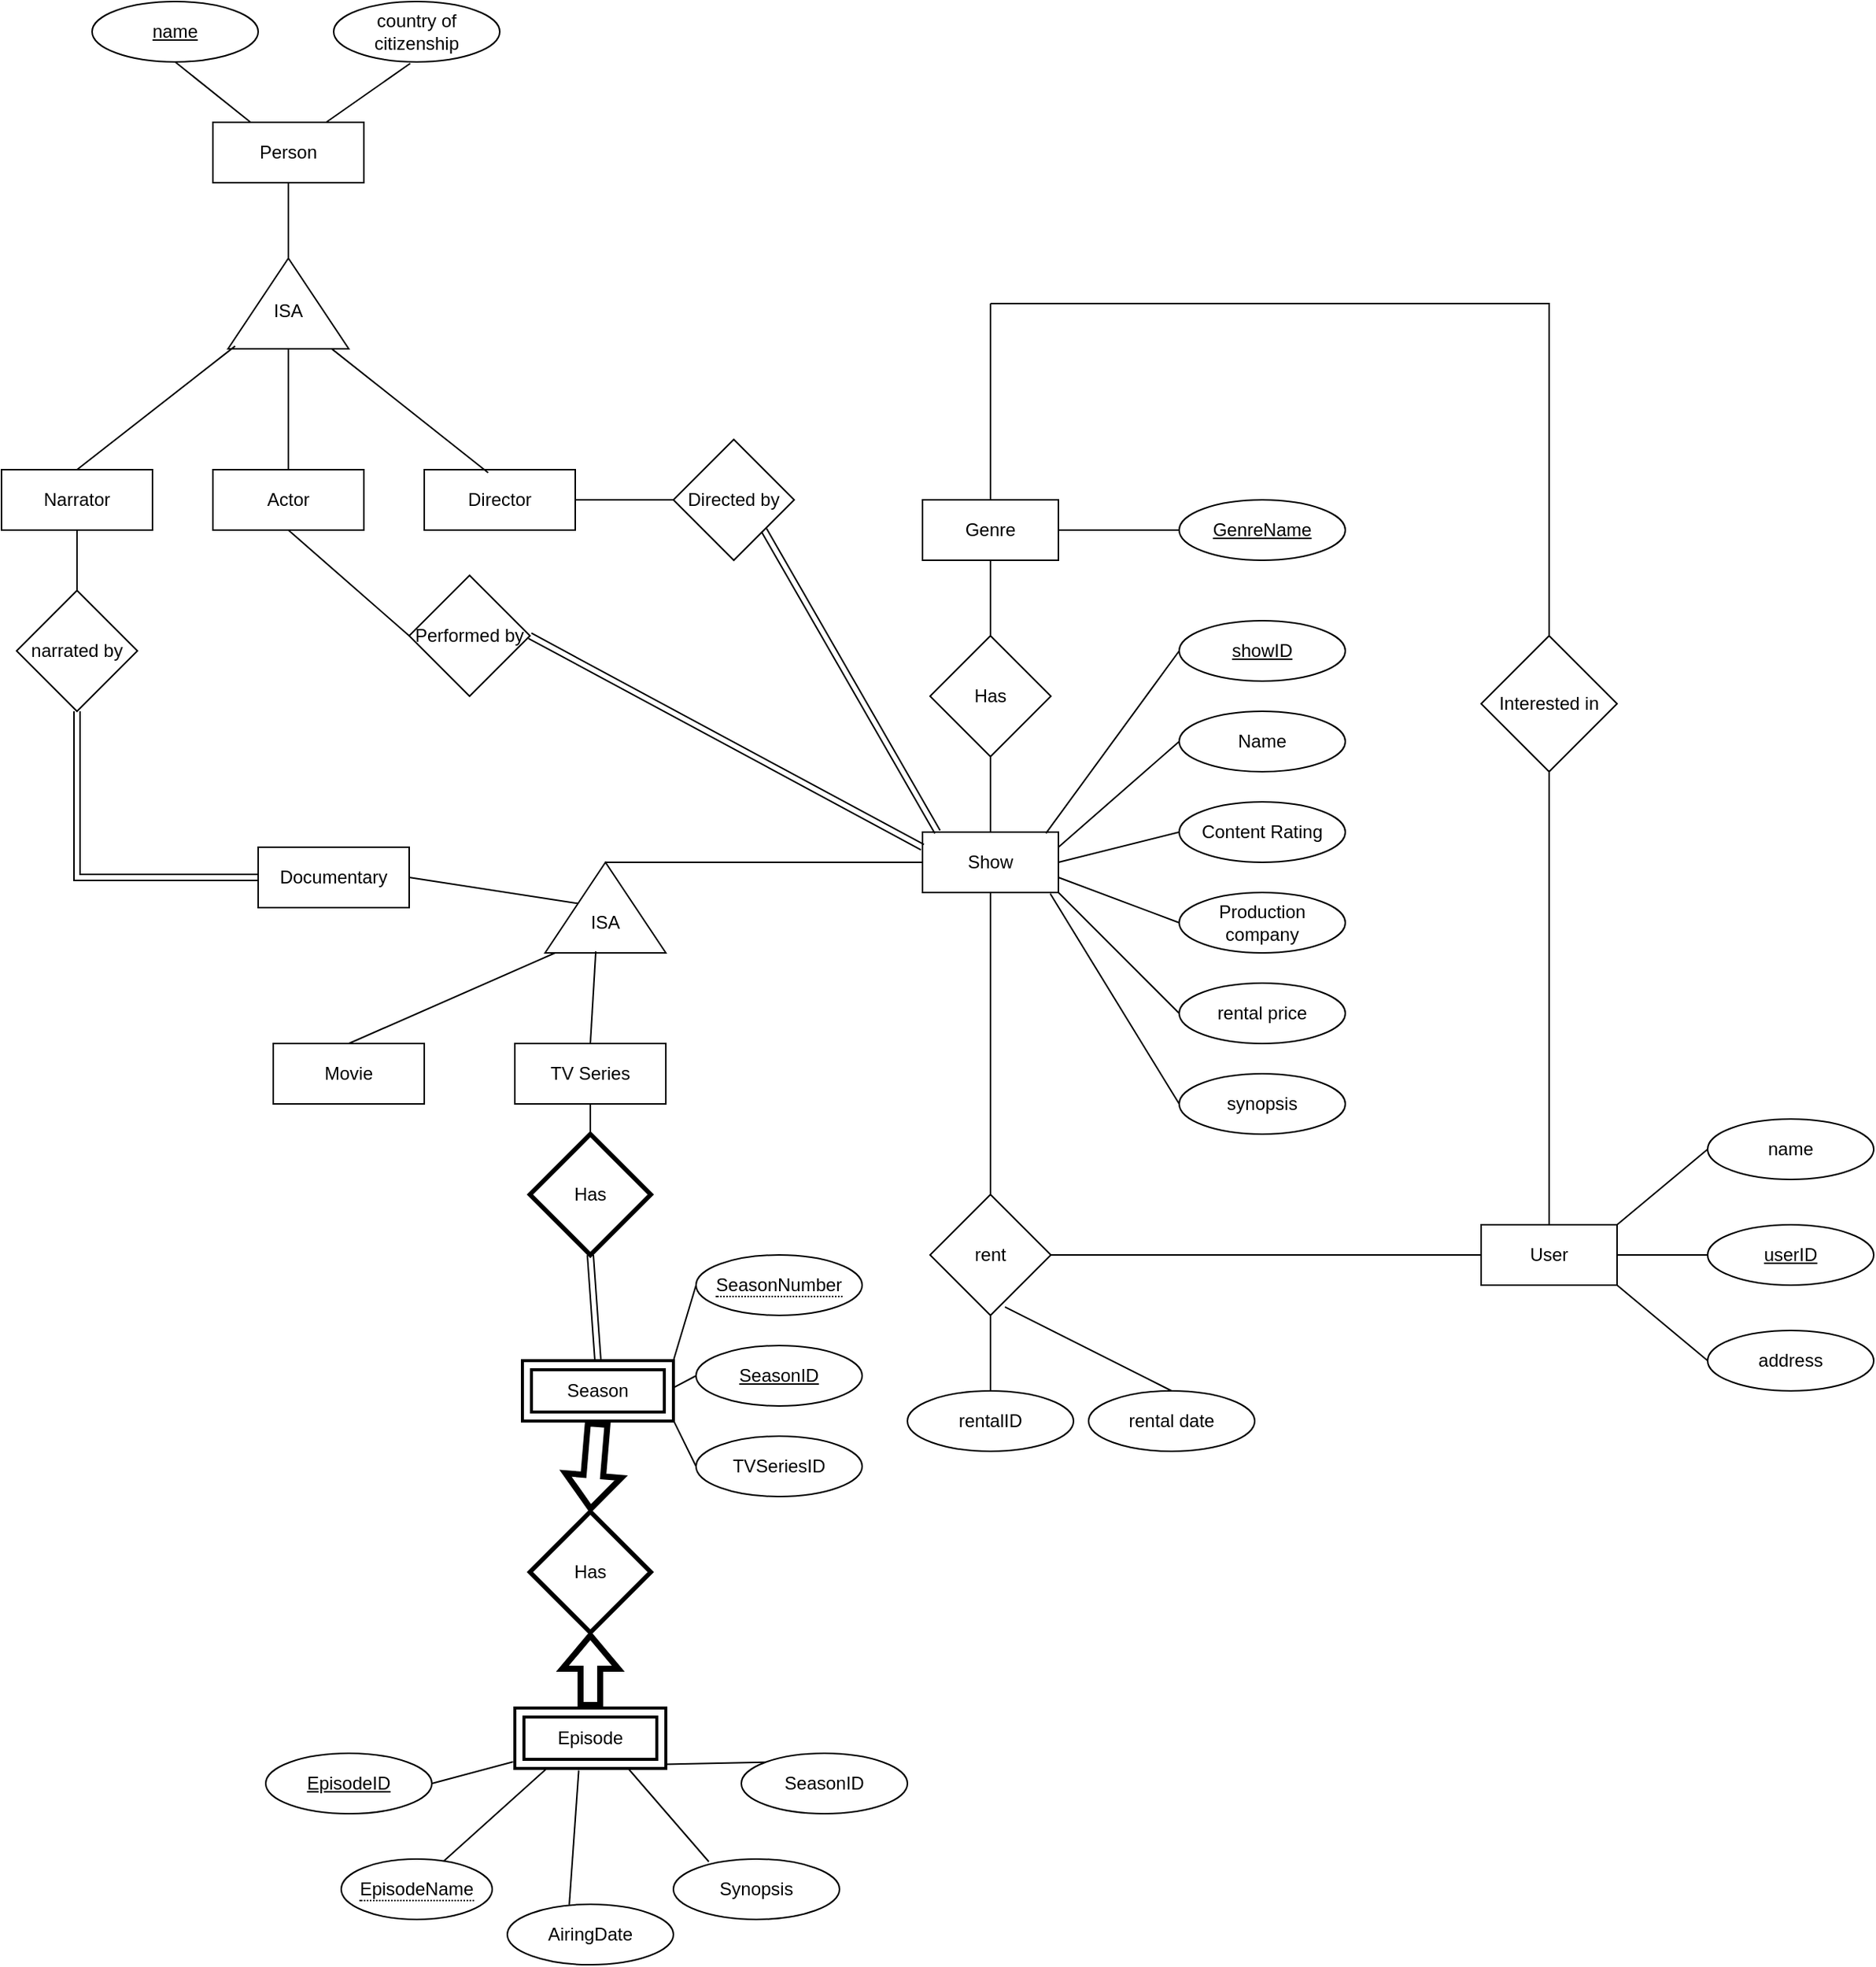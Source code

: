 <mxfile version="26.0.14">
  <diagram name="Page-1" id="o4hy4Vt-Pn6RVEl_kF-I">
    <mxGraphModel dx="3427" dy="2435" grid="1" gridSize="10" guides="1" tooltips="1" connect="1" arrows="1" fold="1" page="1" pageScale="1" pageWidth="850" pageHeight="1100" math="0" shadow="0">
      <root>
        <mxCell id="0" />
        <mxCell id="1" parent="0" />
        <mxCell id="_aym2rWmUkbM_zqSWlJd-1" value="Show" style="html=1;whiteSpace=wrap;" parent="1" vertex="1">
          <mxGeometry x="390" y="160" width="90" height="40" as="geometry" />
        </mxCell>
        <mxCell id="dG0EkZn6ltxaWSPsqHCs-1" value="Name" style="ellipse;whiteSpace=wrap;html=1;" parent="1" vertex="1">
          <mxGeometry x="560" y="80" width="110" height="40" as="geometry" />
        </mxCell>
        <mxCell id="dG0EkZn6ltxaWSPsqHCs-2" value="rental price" style="ellipse;whiteSpace=wrap;html=1;" parent="1" vertex="1">
          <mxGeometry x="560" y="260" width="110" height="40" as="geometry" />
        </mxCell>
        <mxCell id="dG0EkZn6ltxaWSPsqHCs-3" value="&lt;u&gt;showID&lt;/u&gt;" style="ellipse;whiteSpace=wrap;html=1;" parent="1" vertex="1">
          <mxGeometry x="560" y="20" width="110" height="40" as="geometry" />
        </mxCell>
        <mxCell id="dG0EkZn6ltxaWSPsqHCs-4" value="Content Rating" style="ellipse;whiteSpace=wrap;html=1;" parent="1" vertex="1">
          <mxGeometry x="560" y="140" width="110" height="40" as="geometry" />
        </mxCell>
        <mxCell id="dG0EkZn6ltxaWSPsqHCs-5" value="Production company" style="ellipse;whiteSpace=wrap;html=1;" parent="1" vertex="1">
          <mxGeometry x="560" y="200" width="110" height="40" as="geometry" />
        </mxCell>
        <mxCell id="dG0EkZn6ltxaWSPsqHCs-6" value="synopsis" style="ellipse;whiteSpace=wrap;html=1;" parent="1" vertex="1">
          <mxGeometry x="560" y="320" width="110" height="40" as="geometry" />
        </mxCell>
        <mxCell id="dG0EkZn6ltxaWSPsqHCs-8" value="" style="endArrow=none;html=1;rounded=0;exitX=0.908;exitY=0.02;exitDx=0;exitDy=0;exitPerimeter=0;entryX=0;entryY=0.5;entryDx=0;entryDy=0;" parent="1" source="_aym2rWmUkbM_zqSWlJd-1" target="dG0EkZn6ltxaWSPsqHCs-3" edge="1">
          <mxGeometry width="50" height="50" relative="1" as="geometry">
            <mxPoint x="430" y="230" as="sourcePoint" />
            <mxPoint x="560" y="130" as="targetPoint" />
          </mxGeometry>
        </mxCell>
        <mxCell id="dG0EkZn6ltxaWSPsqHCs-9" value="" style="endArrow=none;html=1;rounded=0;entryX=0;entryY=0.5;entryDx=0;entryDy=0;exitX=1;exitY=0.25;exitDx=0;exitDy=0;" parent="1" source="_aym2rWmUkbM_zqSWlJd-1" target="dG0EkZn6ltxaWSPsqHCs-1" edge="1">
          <mxGeometry width="50" height="50" relative="1" as="geometry">
            <mxPoint x="440" y="270" as="sourcePoint" />
            <mxPoint x="510" y="350" as="targetPoint" />
          </mxGeometry>
        </mxCell>
        <mxCell id="dG0EkZn6ltxaWSPsqHCs-10" value="" style="endArrow=none;html=1;rounded=0;exitX=1;exitY=0.5;exitDx=0;exitDy=0;entryX=0;entryY=0.5;entryDx=0;entryDy=0;" parent="1" source="_aym2rWmUkbM_zqSWlJd-1" target="dG0EkZn6ltxaWSPsqHCs-4" edge="1">
          <mxGeometry width="50" height="50" relative="1" as="geometry">
            <mxPoint x="425" y="391" as="sourcePoint" />
            <mxPoint x="553" y="260" as="targetPoint" />
          </mxGeometry>
        </mxCell>
        <mxCell id="dG0EkZn6ltxaWSPsqHCs-11" value="" style="endArrow=none;html=1;rounded=0;exitX=1;exitY=0.75;exitDx=0;exitDy=0;entryX=0;entryY=0.5;entryDx=0;entryDy=0;" parent="1" source="_aym2rWmUkbM_zqSWlJd-1" target="dG0EkZn6ltxaWSPsqHCs-5" edge="1">
          <mxGeometry width="50" height="50" relative="1" as="geometry">
            <mxPoint x="425" y="431" as="sourcePoint" />
            <mxPoint x="553" y="300" as="targetPoint" />
          </mxGeometry>
        </mxCell>
        <mxCell id="dG0EkZn6ltxaWSPsqHCs-12" value="" style="endArrow=none;html=1;rounded=0;exitX=1;exitY=1;exitDx=0;exitDy=0;entryX=0;entryY=0.5;entryDx=0;entryDy=0;" parent="1" source="_aym2rWmUkbM_zqSWlJd-1" target="dG0EkZn6ltxaWSPsqHCs-2" edge="1">
          <mxGeometry width="50" height="50" relative="1" as="geometry">
            <mxPoint x="361" y="495.5" as="sourcePoint" />
            <mxPoint x="489" y="364.5" as="targetPoint" />
          </mxGeometry>
        </mxCell>
        <mxCell id="dG0EkZn6ltxaWSPsqHCs-13" value="" style="endArrow=none;html=1;rounded=0;exitX=0.94;exitY=1.02;exitDx=0;exitDy=0;exitPerimeter=0;entryX=0;entryY=0.5;entryDx=0;entryDy=0;" parent="1" source="_aym2rWmUkbM_zqSWlJd-1" target="dG0EkZn6ltxaWSPsqHCs-6" edge="1">
          <mxGeometry width="50" height="50" relative="1" as="geometry">
            <mxPoint x="312" y="501" as="sourcePoint" />
            <mxPoint x="440" y="370" as="targetPoint" />
          </mxGeometry>
        </mxCell>
        <mxCell id="dG0EkZn6ltxaWSPsqHCs-14" value="" style="triangle;whiteSpace=wrap;html=1;rotation=-90;" parent="1" vertex="1">
          <mxGeometry x="150" y="170" width="60" height="80" as="geometry" />
        </mxCell>
        <mxCell id="dG0EkZn6ltxaWSPsqHCs-15" value="ISA" style="text;html=1;align=center;verticalAlign=middle;whiteSpace=wrap;rounded=0;" parent="1" vertex="1">
          <mxGeometry x="150" y="205" width="60" height="30" as="geometry" />
        </mxCell>
        <mxCell id="dG0EkZn6ltxaWSPsqHCs-16" value="" style="endArrow=none;html=1;rounded=0;entryX=0;entryY=0.5;entryDx=0;entryDy=0;exitX=1;exitY=0.5;exitDx=0;exitDy=0;" parent="1" source="dG0EkZn6ltxaWSPsqHCs-14" target="_aym2rWmUkbM_zqSWlJd-1" edge="1">
          <mxGeometry width="50" height="50" relative="1" as="geometry">
            <mxPoint x="250" y="270" as="sourcePoint" />
            <mxPoint x="300" y="220" as="targetPoint" />
          </mxGeometry>
        </mxCell>
        <mxCell id="dG0EkZn6ltxaWSPsqHCs-17" value="Movie" style="rounded=0;whiteSpace=wrap;html=1;" parent="1" vertex="1">
          <mxGeometry x="-40" y="300" width="100" height="40" as="geometry" />
        </mxCell>
        <mxCell id="dG0EkZn6ltxaWSPsqHCs-18" value="Documentary" style="rounded=0;whiteSpace=wrap;html=1;" parent="1" vertex="1">
          <mxGeometry x="-50" y="170" width="100" height="40" as="geometry" />
        </mxCell>
        <mxCell id="dG0EkZn6ltxaWSPsqHCs-20" value="TV Series" style="rounded=0;whiteSpace=wrap;html=1;" parent="1" vertex="1">
          <mxGeometry x="120" y="300" width="100" height="40" as="geometry" />
        </mxCell>
        <mxCell id="dG0EkZn6ltxaWSPsqHCs-21" value="Has" style="rhombus;whiteSpace=wrap;html=1;" parent="1" vertex="1">
          <mxGeometry x="395" y="30" width="80" height="80" as="geometry" />
        </mxCell>
        <mxCell id="dG0EkZn6ltxaWSPsqHCs-22" value="" style="endArrow=none;html=1;rounded=0;entryX=0.5;entryY=1;entryDx=0;entryDy=0;exitX=0.5;exitY=0;exitDx=0;exitDy=0;" parent="1" source="_aym2rWmUkbM_zqSWlJd-1" target="dG0EkZn6ltxaWSPsqHCs-21" edge="1">
          <mxGeometry width="50" height="50" relative="1" as="geometry">
            <mxPoint x="230" y="150" as="sourcePoint" />
            <mxPoint x="280" y="100" as="targetPoint" />
          </mxGeometry>
        </mxCell>
        <mxCell id="dG0EkZn6ltxaWSPsqHCs-24" value="Genre" style="html=1;whiteSpace=wrap;" parent="1" vertex="1">
          <mxGeometry x="390" y="-60" width="90" height="40" as="geometry" />
        </mxCell>
        <mxCell id="dG0EkZn6ltxaWSPsqHCs-25" value="" style="endArrow=none;html=1;rounded=0;entryX=0.5;entryY=1;entryDx=0;entryDy=0;exitX=0.5;exitY=0;exitDx=0;exitDy=0;" parent="1" source="dG0EkZn6ltxaWSPsqHCs-21" target="dG0EkZn6ltxaWSPsqHCs-24" edge="1">
          <mxGeometry width="50" height="50" relative="1" as="geometry">
            <mxPoint x="435" y="20" as="sourcePoint" />
            <mxPoint x="520" y="-20" as="targetPoint" />
          </mxGeometry>
        </mxCell>
        <mxCell id="dG0EkZn6ltxaWSPsqHCs-27" value="&lt;u&gt;GenreName&lt;/u&gt;" style="ellipse;whiteSpace=wrap;html=1;" parent="1" vertex="1">
          <mxGeometry x="560" y="-60" width="110" height="40" as="geometry" />
        </mxCell>
        <mxCell id="dG0EkZn6ltxaWSPsqHCs-28" value="" style="endArrow=none;html=1;rounded=0;exitX=1;exitY=0.5;exitDx=0;exitDy=0;entryX=0;entryY=0.5;entryDx=0;entryDy=0;" parent="1" source="dG0EkZn6ltxaWSPsqHCs-24" target="dG0EkZn6ltxaWSPsqHCs-27" edge="1">
          <mxGeometry width="50" height="50" relative="1" as="geometry">
            <mxPoint x="530" y="-80" as="sourcePoint" />
            <mxPoint x="580" y="-130" as="targetPoint" />
          </mxGeometry>
        </mxCell>
        <mxCell id="dG0EkZn6ltxaWSPsqHCs-29" value="" style="endArrow=none;html=1;rounded=0;entryX=0.002;entryY=0.087;entryDx=0;entryDy=0;entryPerimeter=0;exitX=0.5;exitY=0;exitDx=0;exitDy=0;" parent="1" source="dG0EkZn6ltxaWSPsqHCs-17" target="dG0EkZn6ltxaWSPsqHCs-14" edge="1">
          <mxGeometry width="50" height="50" relative="1" as="geometry">
            <mxPoint x="150" y="310" as="sourcePoint" />
            <mxPoint x="200" y="260" as="targetPoint" />
          </mxGeometry>
        </mxCell>
        <mxCell id="dG0EkZn6ltxaWSPsqHCs-30" value="" style="endArrow=none;html=1;rounded=0;entryX=1;entryY=0.5;entryDx=0;entryDy=0;" parent="1" source="dG0EkZn6ltxaWSPsqHCs-14" target="dG0EkZn6ltxaWSPsqHCs-18" edge="1">
          <mxGeometry width="50" height="50" relative="1" as="geometry">
            <mxPoint x="160" y="170" as="sourcePoint" />
            <mxPoint x="40" y="110" as="targetPoint" />
          </mxGeometry>
        </mxCell>
        <mxCell id="dG0EkZn6ltxaWSPsqHCs-31" value="" style="endArrow=none;html=1;rounded=0;entryX=0.018;entryY=0.42;entryDx=0;entryDy=0;entryPerimeter=0;exitX=0.5;exitY=0;exitDx=0;exitDy=0;" parent="1" source="dG0EkZn6ltxaWSPsqHCs-20" target="dG0EkZn6ltxaWSPsqHCs-14" edge="1">
          <mxGeometry width="50" height="50" relative="1" as="geometry">
            <mxPoint x="200" y="340" as="sourcePoint" />
            <mxPoint x="250" y="290" as="targetPoint" />
          </mxGeometry>
        </mxCell>
        <mxCell id="dG0EkZn6ltxaWSPsqHCs-37" value="Has" style="rhombus;whiteSpace=wrap;html=1;strokeWidth=3;" parent="1" vertex="1">
          <mxGeometry x="130" y="360" width="80" height="80" as="geometry" />
        </mxCell>
        <mxCell id="dG0EkZn6ltxaWSPsqHCs-38" value="Has" style="rhombus;whiteSpace=wrap;html=1;strokeWidth=3;" parent="1" vertex="1">
          <mxGeometry x="130" y="610" width="80" height="80" as="geometry" />
        </mxCell>
        <mxCell id="dG0EkZn6ltxaWSPsqHCs-39" value="&lt;u&gt;SeasonID&lt;/u&gt;" style="ellipse;whiteSpace=wrap;html=1;" parent="1" vertex="1">
          <mxGeometry x="240" y="500" width="110" height="40" as="geometry" />
        </mxCell>
        <mxCell id="dG0EkZn6ltxaWSPsqHCs-41" value="TVSeriesID" style="ellipse;whiteSpace=wrap;html=1;" parent="1" vertex="1">
          <mxGeometry x="240" y="560" width="110" height="40" as="geometry" />
        </mxCell>
        <mxCell id="dG0EkZn6ltxaWSPsqHCs-42" value="" style="endArrow=none;html=1;rounded=0;exitX=1;exitY=0;exitDx=0;exitDy=0;entryX=0;entryY=0.5;entryDx=0;entryDy=0;" parent="1" source="vdxZZ5VBgB6388DxxDzC-2" target="dG0EkZn6ltxaWSPsqHCs-122" edge="1">
          <mxGeometry width="50" height="50" relative="1" as="geometry">
            <mxPoint x="220" y="520" as="sourcePoint" />
            <mxPoint x="240.0" y="460" as="targetPoint" />
          </mxGeometry>
        </mxCell>
        <mxCell id="dG0EkZn6ltxaWSPsqHCs-43" value="" style="endArrow=none;html=1;rounded=0;exitX=1.002;exitY=0.445;exitDx=0;exitDy=0;entryX=0;entryY=0.5;entryDx=0;entryDy=0;exitPerimeter=0;" parent="1" source="vdxZZ5VBgB6388DxxDzC-2" target="dG0EkZn6ltxaWSPsqHCs-39" edge="1">
          <mxGeometry width="50" height="50" relative="1" as="geometry">
            <mxPoint x="220" y="530" as="sourcePoint" />
            <mxPoint x="290" y="470" as="targetPoint" />
          </mxGeometry>
        </mxCell>
        <mxCell id="dG0EkZn6ltxaWSPsqHCs-44" value="" style="endArrow=none;html=1;rounded=0;exitX=0.982;exitY=0.895;exitDx=0;exitDy=0;entryX=0;entryY=0.5;entryDx=0;entryDy=0;exitPerimeter=0;" parent="1" source="vdxZZ5VBgB6388DxxDzC-2" target="dG0EkZn6ltxaWSPsqHCs-41" edge="1">
          <mxGeometry width="50" height="50" relative="1" as="geometry">
            <mxPoint x="220" y="540" as="sourcePoint" />
            <mxPoint x="280" y="530" as="targetPoint" />
          </mxGeometry>
        </mxCell>
        <mxCell id="dG0EkZn6ltxaWSPsqHCs-49" value="&lt;u&gt;EpisodeID&lt;/u&gt;" style="ellipse;whiteSpace=wrap;html=1;" parent="1" vertex="1">
          <mxGeometry x="-45" y="770" width="110" height="40" as="geometry" />
        </mxCell>
        <mxCell id="dG0EkZn6ltxaWSPsqHCs-50" value="SeasonID" style="ellipse;whiteSpace=wrap;html=1;" parent="1" vertex="1">
          <mxGeometry x="270" y="770" width="110" height="40" as="geometry" />
        </mxCell>
        <mxCell id="dG0EkZn6ltxaWSPsqHCs-51" value="Synopsis" style="ellipse;whiteSpace=wrap;html=1;" parent="1" vertex="1">
          <mxGeometry x="225" y="840" width="110" height="40" as="geometry" />
        </mxCell>
        <mxCell id="dG0EkZn6ltxaWSPsqHCs-53" value="AiringDate" style="ellipse;whiteSpace=wrap;html=1;" parent="1" vertex="1">
          <mxGeometry x="115" y="870" width="110" height="40" as="geometry" />
        </mxCell>
        <mxCell id="dG0EkZn6ltxaWSPsqHCs-55" value="" style="endArrow=none;html=1;rounded=0;entryX=-0.012;entryY=0.891;entryDx=0;entryDy=0;exitX=1;exitY=0.5;exitDx=0;exitDy=0;entryPerimeter=0;" parent="1" source="dG0EkZn6ltxaWSPsqHCs-49" target="dG0EkZn6ltxaWSPsqHCs-88" edge="1">
          <mxGeometry width="50" height="50" relative="1" as="geometry">
            <mxPoint x="120" y="830" as="sourcePoint" />
            <mxPoint x="120" y="740" as="targetPoint" />
          </mxGeometry>
        </mxCell>
        <mxCell id="dG0EkZn6ltxaWSPsqHCs-56" value="" style="endArrow=none;html=1;rounded=0;entryX=0.209;entryY=1.005;entryDx=0;entryDy=0;exitX=0.675;exitY=0.044;exitDx=0;exitDy=0;exitPerimeter=0;entryPerimeter=0;" parent="1" source="dG0EkZn6ltxaWSPsqHCs-115" target="dG0EkZn6ltxaWSPsqHCs-88" edge="1">
          <mxGeometry width="50" height="50" relative="1" as="geometry">
            <mxPoint x="76" y="838.92" as="sourcePoint" />
            <mxPoint x="145" y="750" as="targetPoint" />
          </mxGeometry>
        </mxCell>
        <mxCell id="dG0EkZn6ltxaWSPsqHCs-57" value="" style="endArrow=none;html=1;rounded=0;entryX=0.423;entryY=1.032;entryDx=0;entryDy=0;entryPerimeter=0;exitX=0.373;exitY=0.008;exitDx=0;exitDy=0;exitPerimeter=0;" parent="1" source="dG0EkZn6ltxaWSPsqHCs-53" target="dG0EkZn6ltxaWSPsqHCs-88" edge="1">
          <mxGeometry width="50" height="50" relative="1" as="geometry">
            <mxPoint x="85" y="810" as="sourcePoint" />
            <mxPoint x="160.8" y="749.4" as="targetPoint" />
          </mxGeometry>
        </mxCell>
        <mxCell id="dG0EkZn6ltxaWSPsqHCs-58" value="" style="endArrow=none;html=1;rounded=0;entryX=0.75;entryY=1;entryDx=0;entryDy=0;exitX=0.213;exitY=0.044;exitDx=0;exitDy=0;exitPerimeter=0;" parent="1" source="dG0EkZn6ltxaWSPsqHCs-51" target="dG0EkZn6ltxaWSPsqHCs-88" edge="1">
          <mxGeometry width="50" height="50" relative="1" as="geometry">
            <mxPoint x="95" y="820" as="sourcePoint" />
            <mxPoint x="195" y="750" as="targetPoint" />
          </mxGeometry>
        </mxCell>
        <mxCell id="dG0EkZn6ltxaWSPsqHCs-59" value="" style="endArrow=none;html=1;rounded=0;entryX=1.007;entryY=0.931;entryDx=0;entryDy=0;exitX=0;exitY=0;exitDx=0;exitDy=0;entryPerimeter=0;" parent="1" source="dG0EkZn6ltxaWSPsqHCs-50" target="dG0EkZn6ltxaWSPsqHCs-88" edge="1">
          <mxGeometry width="50" height="50" relative="1" as="geometry">
            <mxPoint x="105" y="830" as="sourcePoint" />
            <mxPoint x="220" y="750" as="targetPoint" />
          </mxGeometry>
        </mxCell>
        <mxCell id="dG0EkZn6ltxaWSPsqHCs-61" value="Director" style="rounded=0;whiteSpace=wrap;html=1;" parent="1" vertex="1">
          <mxGeometry x="60" y="-80" width="100" height="40" as="geometry" />
        </mxCell>
        <mxCell id="dG0EkZn6ltxaWSPsqHCs-62" value="Actor" style="rounded=0;whiteSpace=wrap;html=1;" parent="1" vertex="1">
          <mxGeometry x="-80" y="-80" width="100" height="40" as="geometry" />
        </mxCell>
        <mxCell id="dG0EkZn6ltxaWSPsqHCs-63" value="Narrator" style="rounded=0;whiteSpace=wrap;html=1;" parent="1" vertex="1">
          <mxGeometry x="-220" y="-80" width="100" height="40" as="geometry" />
        </mxCell>
        <mxCell id="dG0EkZn6ltxaWSPsqHCs-64" value="" style="triangle;whiteSpace=wrap;html=1;rotation=-90;" parent="1" vertex="1">
          <mxGeometry x="-60" y="-230" width="60" height="80" as="geometry" />
        </mxCell>
        <mxCell id="dG0EkZn6ltxaWSPsqHCs-65" value="ISA" style="text;html=1;align=center;verticalAlign=middle;whiteSpace=wrap;rounded=0;" parent="1" vertex="1">
          <mxGeometry x="-60" y="-200" width="60" height="30" as="geometry" />
        </mxCell>
        <mxCell id="dG0EkZn6ltxaWSPsqHCs-66" value="" style="endArrow=none;html=1;rounded=0;entryX=0;entryY=0.5;entryDx=0;entryDy=0;exitX=0.5;exitY=0;exitDx=0;exitDy=0;" parent="1" source="dG0EkZn6ltxaWSPsqHCs-62" target="dG0EkZn6ltxaWSPsqHCs-64" edge="1">
          <mxGeometry width="50" height="50" relative="1" as="geometry">
            <mxPoint x="-160" y="-90" as="sourcePoint" />
            <mxPoint x="-110" y="-140" as="targetPoint" />
          </mxGeometry>
        </mxCell>
        <mxCell id="dG0EkZn6ltxaWSPsqHCs-67" value="Person" style="rounded=0;whiteSpace=wrap;html=1;" parent="1" vertex="1">
          <mxGeometry x="-80" y="-310" width="100" height="40" as="geometry" />
        </mxCell>
        <mxCell id="dG0EkZn6ltxaWSPsqHCs-68" value="" style="endArrow=none;html=1;rounded=0;entryX=0.5;entryY=1;entryDx=0;entryDy=0;exitX=1;exitY=0.5;exitDx=0;exitDy=0;" parent="1" source="dG0EkZn6ltxaWSPsqHCs-64" target="dG0EkZn6ltxaWSPsqHCs-67" edge="1">
          <mxGeometry width="50" height="50" relative="1" as="geometry">
            <mxPoint x="-220" y="-170" as="sourcePoint" />
            <mxPoint x="-170" y="-220" as="targetPoint" />
          </mxGeometry>
        </mxCell>
        <mxCell id="dG0EkZn6ltxaWSPsqHCs-69" value="" style="endArrow=none;html=1;rounded=0;entryX=0.03;entryY=0.059;entryDx=0;entryDy=0;entryPerimeter=0;exitX=0.5;exitY=0;exitDx=0;exitDy=0;" parent="1" source="dG0EkZn6ltxaWSPsqHCs-63" target="dG0EkZn6ltxaWSPsqHCs-64" edge="1">
          <mxGeometry width="50" height="50" relative="1" as="geometry">
            <mxPoint x="-180" y="-90" as="sourcePoint" />
            <mxPoint x="-130" y="-140" as="targetPoint" />
          </mxGeometry>
        </mxCell>
        <mxCell id="dG0EkZn6ltxaWSPsqHCs-71" value="" style="endArrow=none;html=1;rounded=0;entryX=0.003;entryY=0.856;entryDx=0;entryDy=0;entryPerimeter=0;exitX=0.423;exitY=0.049;exitDx=0;exitDy=0;exitPerimeter=0;" parent="1" source="dG0EkZn6ltxaWSPsqHCs-61" target="dG0EkZn6ltxaWSPsqHCs-64" edge="1">
          <mxGeometry width="50" height="50" relative="1" as="geometry">
            <mxPoint x="60" y="-90" as="sourcePoint" />
            <mxPoint x="110" y="-140" as="targetPoint" />
          </mxGeometry>
        </mxCell>
        <mxCell id="dG0EkZn6ltxaWSPsqHCs-72" value="Directed by" style="rhombus;whiteSpace=wrap;html=1;" parent="1" vertex="1">
          <mxGeometry x="225" y="-100" width="80" height="80" as="geometry" />
        </mxCell>
        <mxCell id="dG0EkZn6ltxaWSPsqHCs-73" value="" style="endArrow=none;html=1;rounded=0;entryX=0;entryY=0.5;entryDx=0;entryDy=0;exitX=1;exitY=0.5;exitDx=0;exitDy=0;" parent="1" source="dG0EkZn6ltxaWSPsqHCs-61" target="dG0EkZn6ltxaWSPsqHCs-72" edge="1">
          <mxGeometry width="50" height="50" relative="1" as="geometry">
            <mxPoint x="150" y="20" as="sourcePoint" />
            <mxPoint x="200" y="-30" as="targetPoint" />
          </mxGeometry>
        </mxCell>
        <mxCell id="dG0EkZn6ltxaWSPsqHCs-74" value="Performed by" style="rhombus;whiteSpace=wrap;html=1;" parent="1" vertex="1">
          <mxGeometry x="50" y="-10" width="80" height="80" as="geometry" />
        </mxCell>
        <mxCell id="dG0EkZn6ltxaWSPsqHCs-76" value="" style="endArrow=none;html=1;rounded=0;entryX=0;entryY=0.5;entryDx=0;entryDy=0;exitX=0.5;exitY=1;exitDx=0;exitDy=0;" parent="1" source="dG0EkZn6ltxaWSPsqHCs-62" target="dG0EkZn6ltxaWSPsqHCs-74" edge="1">
          <mxGeometry width="50" height="50" relative="1" as="geometry">
            <mxPoint x="-20" y="80" as="sourcePoint" />
            <mxPoint x="30" y="30" as="targetPoint" />
          </mxGeometry>
        </mxCell>
        <mxCell id="dG0EkZn6ltxaWSPsqHCs-78" value="&lt;u&gt;name&lt;/u&gt;" style="ellipse;whiteSpace=wrap;html=1;strokeColor=default;align=center;verticalAlign=middle;fontFamily=Helvetica;fontSize=12;fontColor=default;fillColor=default;" parent="1" vertex="1">
          <mxGeometry x="-160" y="-390" width="110" height="40" as="geometry" />
        </mxCell>
        <mxCell id="dG0EkZn6ltxaWSPsqHCs-79" value="country of citizenship" style="ellipse;whiteSpace=wrap;html=1;strokeColor=default;align=center;verticalAlign=middle;fontFamily=Helvetica;fontSize=12;fontColor=default;fillColor=default;" parent="1" vertex="1">
          <mxGeometry y="-390" width="110" height="40" as="geometry" />
        </mxCell>
        <mxCell id="dG0EkZn6ltxaWSPsqHCs-80" value="" style="endArrow=none;html=1;rounded=0;entryX=0.5;entryY=1;entryDx=0;entryDy=0;" parent="1" source="dG0EkZn6ltxaWSPsqHCs-67" target="dG0EkZn6ltxaWSPsqHCs-78" edge="1">
          <mxGeometry width="50" height="50" relative="1" as="geometry">
            <mxPoint x="-170" y="-240" as="sourcePoint" />
            <mxPoint x="-120" y="-290" as="targetPoint" />
          </mxGeometry>
        </mxCell>
        <mxCell id="dG0EkZn6ltxaWSPsqHCs-82" value="" style="endArrow=none;html=1;rounded=0;entryX=0.461;entryY=1.025;entryDx=0;entryDy=0;entryPerimeter=0;exitX=0.75;exitY=0;exitDx=0;exitDy=0;" parent="1" source="dG0EkZn6ltxaWSPsqHCs-67" target="dG0EkZn6ltxaWSPsqHCs-79" edge="1">
          <mxGeometry width="50" height="50" relative="1" as="geometry">
            <mxPoint x="90" y="-310" as="sourcePoint" />
            <mxPoint x="150" y="-310" as="targetPoint" />
          </mxGeometry>
        </mxCell>
        <mxCell id="dG0EkZn6ltxaWSPsqHCs-83" value="narrated by" style="rhombus;whiteSpace=wrap;html=1;" parent="1" vertex="1">
          <mxGeometry x="-210" width="80" height="80" as="geometry" />
        </mxCell>
        <mxCell id="dG0EkZn6ltxaWSPsqHCs-86" value="" style="endArrow=none;html=1;rounded=0;entryX=0.5;entryY=1;entryDx=0;entryDy=0;exitX=0.5;exitY=0;exitDx=0;exitDy=0;" parent="1" source="dG0EkZn6ltxaWSPsqHCs-83" target="dG0EkZn6ltxaWSPsqHCs-63" edge="1">
          <mxGeometry width="50" height="50" relative="1" as="geometry">
            <mxPoint x="-240" y="40" as="sourcePoint" />
            <mxPoint x="-190" y="-10" as="targetPoint" />
          </mxGeometry>
        </mxCell>
        <mxCell id="dG0EkZn6ltxaWSPsqHCs-88" value="Episode" style="shape=ext;margin=3;double=1;whiteSpace=wrap;html=1;align=center;strokeWidth=2;" parent="1" vertex="1">
          <mxGeometry x="120" y="740" width="100" height="40" as="geometry" />
        </mxCell>
        <mxCell id="dG0EkZn6ltxaWSPsqHCs-90" value="" style="shape=link;html=1;rounded=0;entryX=0;entryY=0.25;entryDx=0;entryDy=0;exitX=1;exitY=0.5;exitDx=0;exitDy=0;" parent="1" source="dG0EkZn6ltxaWSPsqHCs-74" target="_aym2rWmUkbM_zqSWlJd-1" edge="1">
          <mxGeometry relative="1" as="geometry">
            <mxPoint x="130" y="29.66" as="sourcePoint" />
            <mxPoint x="390" y="160" as="targetPoint" />
          </mxGeometry>
        </mxCell>
        <mxCell id="dG0EkZn6ltxaWSPsqHCs-92" value="" style="shape=link;html=1;rounded=0;entryX=0.11;entryY=-0.003;entryDx=0;entryDy=0;entryPerimeter=0;exitX=1;exitY=1;exitDx=0;exitDy=0;" parent="1" source="dG0EkZn6ltxaWSPsqHCs-72" target="_aym2rWmUkbM_zqSWlJd-1" edge="1">
          <mxGeometry relative="1" as="geometry">
            <mxPoint x="225" y="50" as="sourcePoint" />
            <mxPoint x="385" y="50" as="targetPoint" />
          </mxGeometry>
        </mxCell>
        <mxCell id="dG0EkZn6ltxaWSPsqHCs-93" value="" style="resizable=0;html=1;whiteSpace=wrap;align=right;verticalAlign=bottom;" parent="dG0EkZn6ltxaWSPsqHCs-92" connectable="0" vertex="1">
          <mxGeometry x="1" relative="1" as="geometry" />
        </mxCell>
        <mxCell id="dG0EkZn6ltxaWSPsqHCs-94" value="" style="shape=link;html=1;rounded=0;exitX=0.5;exitY=1;exitDx=0;exitDy=0;entryX=0;entryY=0.5;entryDx=0;entryDy=0;" parent="1" source="dG0EkZn6ltxaWSPsqHCs-83" target="dG0EkZn6ltxaWSPsqHCs-18" edge="1">
          <mxGeometry relative="1" as="geometry">
            <mxPoint x="-280" y="240" as="sourcePoint" />
            <mxPoint x="-120" y="240" as="targetPoint" />
            <Array as="points">
              <mxPoint x="-170" y="190" />
            </Array>
          </mxGeometry>
        </mxCell>
        <mxCell id="dG0EkZn6ltxaWSPsqHCs-97" value="rent" style="rhombus;whiteSpace=wrap;html=1;" parent="1" vertex="1">
          <mxGeometry x="395" y="400" width="80" height="80" as="geometry" />
        </mxCell>
        <mxCell id="dG0EkZn6ltxaWSPsqHCs-98" value="" style="endArrow=none;html=1;rounded=0;entryX=0.5;entryY=1;entryDx=0;entryDy=0;exitX=0.5;exitY=0;exitDx=0;exitDy=0;" parent="1" source="dG0EkZn6ltxaWSPsqHCs-97" target="_aym2rWmUkbM_zqSWlJd-1" edge="1">
          <mxGeometry width="50" height="50" relative="1" as="geometry">
            <mxPoint x="420" y="310" as="sourcePoint" />
            <mxPoint x="470" y="260" as="targetPoint" />
          </mxGeometry>
        </mxCell>
        <mxCell id="dG0EkZn6ltxaWSPsqHCs-99" value="rentalID" style="ellipse;whiteSpace=wrap;html=1;" parent="1" vertex="1">
          <mxGeometry x="380" y="530" width="110" height="40" as="geometry" />
        </mxCell>
        <mxCell id="dG0EkZn6ltxaWSPsqHCs-100" value="rental date" style="ellipse;whiteSpace=wrap;html=1;" parent="1" vertex="1">
          <mxGeometry x="500" y="530" width="110" height="40" as="geometry" />
        </mxCell>
        <mxCell id="dG0EkZn6ltxaWSPsqHCs-101" value="" style="endArrow=none;html=1;rounded=0;entryX=0.5;entryY=1;entryDx=0;entryDy=0;exitX=0.5;exitY=0;exitDx=0;exitDy=0;" parent="1" source="dG0EkZn6ltxaWSPsqHCs-99" target="dG0EkZn6ltxaWSPsqHCs-97" edge="1">
          <mxGeometry width="50" height="50" relative="1" as="geometry">
            <mxPoint x="460" y="540" as="sourcePoint" />
            <mxPoint x="510" y="490" as="targetPoint" />
          </mxGeometry>
        </mxCell>
        <mxCell id="dG0EkZn6ltxaWSPsqHCs-102" value="" style="endArrow=none;html=1;rounded=0;exitX=0.5;exitY=0;exitDx=0;exitDy=0;entryX=0.62;entryY=0.93;entryDx=0;entryDy=0;entryPerimeter=0;" parent="1" source="dG0EkZn6ltxaWSPsqHCs-100" target="dG0EkZn6ltxaWSPsqHCs-97" edge="1">
          <mxGeometry width="50" height="50" relative="1" as="geometry">
            <mxPoint x="530" y="530" as="sourcePoint" />
            <mxPoint x="470" y="500" as="targetPoint" />
          </mxGeometry>
        </mxCell>
        <mxCell id="dG0EkZn6ltxaWSPsqHCs-103" value="User" style="html=1;whiteSpace=wrap;" parent="1" vertex="1">
          <mxGeometry x="760" y="420" width="90" height="40" as="geometry" />
        </mxCell>
        <mxCell id="dG0EkZn6ltxaWSPsqHCs-104" value="name" style="ellipse;whiteSpace=wrap;html=1;" parent="1" vertex="1">
          <mxGeometry x="910" y="350" width="110" height="40" as="geometry" />
        </mxCell>
        <mxCell id="dG0EkZn6ltxaWSPsqHCs-105" value="&lt;u&gt;userID&lt;/u&gt;" style="ellipse;whiteSpace=wrap;html=1;" parent="1" vertex="1">
          <mxGeometry x="910" y="420" width="110" height="40" as="geometry" />
        </mxCell>
        <mxCell id="dG0EkZn6ltxaWSPsqHCs-106" value="address" style="ellipse;whiteSpace=wrap;html=1;" parent="1" vertex="1">
          <mxGeometry x="910" y="490" width="110" height="40" as="geometry" />
        </mxCell>
        <mxCell id="dG0EkZn6ltxaWSPsqHCs-107" value="" style="endArrow=none;html=1;rounded=0;entryX=0;entryY=0.5;entryDx=0;entryDy=0;exitX=1;exitY=0;exitDx=0;exitDy=0;" parent="1" source="dG0EkZn6ltxaWSPsqHCs-103" target="dG0EkZn6ltxaWSPsqHCs-104" edge="1">
          <mxGeometry width="50" height="50" relative="1" as="geometry">
            <mxPoint x="840" y="370" as="sourcePoint" />
            <mxPoint x="890" y="320" as="targetPoint" />
          </mxGeometry>
        </mxCell>
        <mxCell id="dG0EkZn6ltxaWSPsqHCs-108" value="" style="endArrow=none;html=1;rounded=0;entryX=0;entryY=0.5;entryDx=0;entryDy=0;exitX=1;exitY=0.5;exitDx=0;exitDy=0;" parent="1" source="dG0EkZn6ltxaWSPsqHCs-103" target="dG0EkZn6ltxaWSPsqHCs-105" edge="1">
          <mxGeometry width="50" height="50" relative="1" as="geometry">
            <mxPoint x="850" y="380" as="sourcePoint" />
            <mxPoint x="900" y="330" as="targetPoint" />
          </mxGeometry>
        </mxCell>
        <mxCell id="dG0EkZn6ltxaWSPsqHCs-109" value="" style="endArrow=none;html=1;rounded=0;entryX=0;entryY=0.5;entryDx=0;entryDy=0;exitX=1;exitY=1;exitDx=0;exitDy=0;" parent="1" source="dG0EkZn6ltxaWSPsqHCs-103" target="dG0EkZn6ltxaWSPsqHCs-106" edge="1">
          <mxGeometry width="50" height="50" relative="1" as="geometry">
            <mxPoint x="860" y="390" as="sourcePoint" />
            <mxPoint x="910" y="340" as="targetPoint" />
          </mxGeometry>
        </mxCell>
        <mxCell id="dG0EkZn6ltxaWSPsqHCs-110" value="" style="endArrow=none;html=1;rounded=0;exitX=1;exitY=0.5;exitDx=0;exitDy=0;entryX=0;entryY=0.5;entryDx=0;entryDy=0;" parent="1" source="dG0EkZn6ltxaWSPsqHCs-97" target="dG0EkZn6ltxaWSPsqHCs-103" edge="1">
          <mxGeometry width="50" height="50" relative="1" as="geometry">
            <mxPoint x="560" y="470" as="sourcePoint" />
            <mxPoint x="610" y="420" as="targetPoint" />
          </mxGeometry>
        </mxCell>
        <mxCell id="dG0EkZn6ltxaWSPsqHCs-111" value="Interested in" style="rhombus;whiteSpace=wrap;html=1;" parent="1" vertex="1">
          <mxGeometry x="760" y="30" width="90" height="90" as="geometry" />
        </mxCell>
        <mxCell id="dG0EkZn6ltxaWSPsqHCs-112" value="" style="endArrow=none;html=1;rounded=0;entryX=0.5;entryY=1;entryDx=0;entryDy=0;exitX=0.5;exitY=0;exitDx=0;exitDy=0;" parent="1" source="dG0EkZn6ltxaWSPsqHCs-103" target="dG0EkZn6ltxaWSPsqHCs-111" edge="1">
          <mxGeometry width="50" height="50" relative="1" as="geometry">
            <mxPoint x="810" y="280" as="sourcePoint" />
            <mxPoint x="860" y="230" as="targetPoint" />
          </mxGeometry>
        </mxCell>
        <mxCell id="dG0EkZn6ltxaWSPsqHCs-113" value="" style="endArrow=none;html=1;rounded=0;entryX=0.5;entryY=0;entryDx=0;entryDy=0;" parent="1" target="dG0EkZn6ltxaWSPsqHCs-111" edge="1">
          <mxGeometry width="50" height="50" relative="1" as="geometry">
            <mxPoint x="435" y="-190" as="sourcePoint" />
            <mxPoint x="800" y="30" as="targetPoint" />
            <Array as="points">
              <mxPoint x="805" y="-190" />
            </Array>
          </mxGeometry>
        </mxCell>
        <mxCell id="dG0EkZn6ltxaWSPsqHCs-114" value="" style="endArrow=none;html=1;rounded=0;exitX=0.5;exitY=0;exitDx=0;exitDy=0;" parent="1" source="dG0EkZn6ltxaWSPsqHCs-24" edge="1">
          <mxGeometry width="50" height="50" relative="1" as="geometry">
            <mxPoint x="430" y="-90" as="sourcePoint" />
            <mxPoint x="435" y="-190" as="targetPoint" />
          </mxGeometry>
        </mxCell>
        <mxCell id="dG0EkZn6ltxaWSPsqHCs-115" value="&lt;span style=&quot;border-bottom-width: 1px; border-bottom-style: dotted; border-bottom-color: currentcolor;&quot;&gt;EpisodeName&lt;/span&gt;" style="ellipse;whiteSpace=wrap;html=1;align=center;" parent="1" vertex="1">
          <mxGeometry x="5" y="840" width="100" height="40" as="geometry" />
        </mxCell>
        <mxCell id="dG0EkZn6ltxaWSPsqHCs-122" value="&lt;span style=&quot;border-bottom-width: 1px; border-bottom-style: dotted; border-bottom-color: currentcolor;&quot;&gt;SeasonNumber&lt;/span&gt;" style="ellipse;whiteSpace=wrap;html=1;align=center;" parent="1" vertex="1">
          <mxGeometry x="240" y="440" width="110" height="40" as="geometry" />
        </mxCell>
        <mxCell id="vdxZZ5VBgB6388DxxDzC-2" value="Season" style="shape=ext;margin=3;double=1;whiteSpace=wrap;html=1;align=center;strokeWidth=2;" parent="1" vertex="1">
          <mxGeometry x="125" y="510" width="100" height="40" as="geometry" />
        </mxCell>
        <mxCell id="vdxZZ5VBgB6388DxxDzC-3" value="" style="shape=flexArrow;endArrow=classic;html=1;rounded=0;fillColor=none;strokeWidth=4;exitX=0.5;exitY=0;exitDx=0;exitDy=0;" parent="1" source="dG0EkZn6ltxaWSPsqHCs-88" target="dG0EkZn6ltxaWSPsqHCs-38" edge="1">
          <mxGeometry width="50" height="50" relative="1" as="geometry">
            <mxPoint x="250.5" y="719.72" as="sourcePoint" />
            <mxPoint x="250.0" y="660.0" as="targetPoint" />
          </mxGeometry>
        </mxCell>
        <mxCell id="vdxZZ5VBgB6388DxxDzC-4" value="" style="shape=link;html=1;rounded=0;entryX=0.5;entryY=0;entryDx=0;entryDy=0;exitX=0.5;exitY=1;exitDx=0;exitDy=0;" parent="1" source="dG0EkZn6ltxaWSPsqHCs-37" target="vdxZZ5VBgB6388DxxDzC-2" edge="1">
          <mxGeometry relative="1" as="geometry">
            <mxPoint x="207.5" y="260" as="sourcePoint" />
            <mxPoint x="322.5" y="460" as="targetPoint" />
          </mxGeometry>
        </mxCell>
        <mxCell id="vdxZZ5VBgB6388DxxDzC-5" value="" style="resizable=0;html=1;whiteSpace=wrap;align=right;verticalAlign=bottom;" parent="vdxZZ5VBgB6388DxxDzC-4" connectable="0" vertex="1">
          <mxGeometry x="1" relative="1" as="geometry" />
        </mxCell>
        <mxCell id="vdxZZ5VBgB6388DxxDzC-6" value="" style="shape=flexArrow;endArrow=classic;html=1;rounded=0;fillColor=none;strokeWidth=4;exitX=0.5;exitY=1;exitDx=0;exitDy=0;entryX=0.5;entryY=0;entryDx=0;entryDy=0;" parent="1" source="vdxZZ5VBgB6388DxxDzC-2" target="dG0EkZn6ltxaWSPsqHCs-38" edge="1">
          <mxGeometry width="50" height="50" relative="1" as="geometry">
            <mxPoint x="250" y="690" as="sourcePoint" />
            <mxPoint x="250" y="640" as="targetPoint" />
          </mxGeometry>
        </mxCell>
        <mxCell id="vdxZZ5VBgB6388DxxDzC-7" value="" style="endArrow=none;html=1;rounded=0;entryX=0.5;entryY=1;entryDx=0;entryDy=0;exitX=0.5;exitY=0;exitDx=0;exitDy=0;" parent="1" source="dG0EkZn6ltxaWSPsqHCs-37" target="dG0EkZn6ltxaWSPsqHCs-20" edge="1">
          <mxGeometry width="50" height="50" relative="1" as="geometry">
            <mxPoint x="90" y="410" as="sourcePoint" />
            <mxPoint x="140" y="360" as="targetPoint" />
          </mxGeometry>
        </mxCell>
      </root>
    </mxGraphModel>
  </diagram>
</mxfile>
